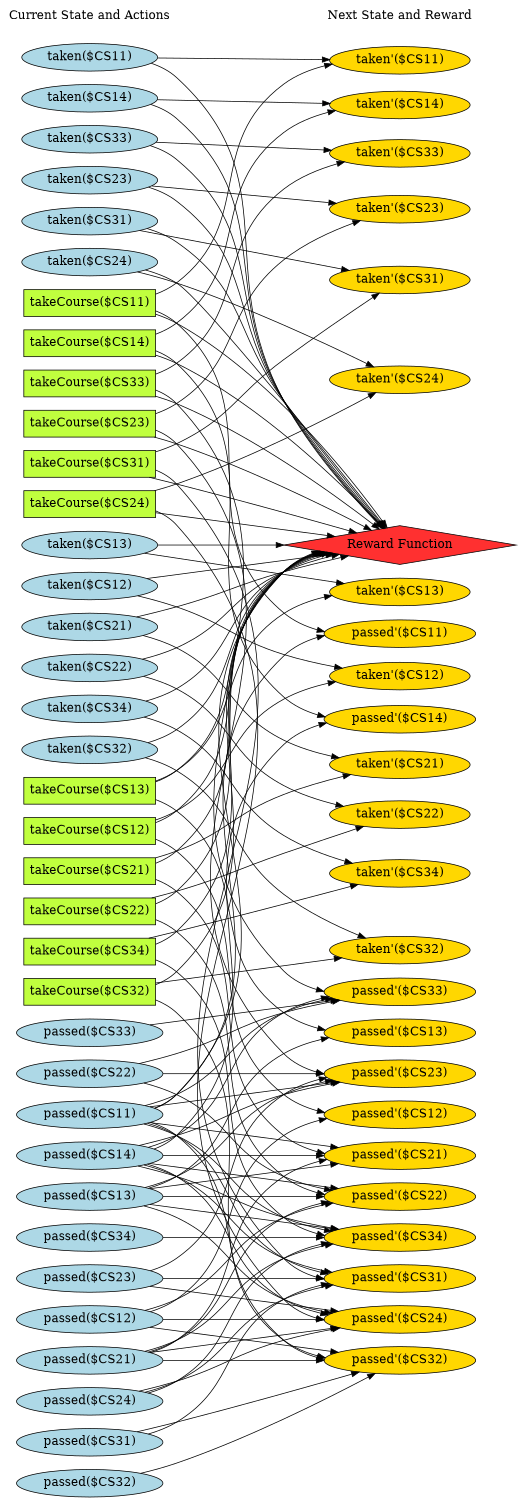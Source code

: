 digraph G {
	graph [bb="0,0,684,2001",
		fontname=Helvetica,
		fontsize=16,
		rankdir=LR,
		ranksep=2.00,
		ratio=auto,
		size="7.5,10"
	];
	node [fontsize=16,
		label="\N"
	];
	{
		graph [rank=same];
		"takeCourse($CS23)"		 [color=black,
			fillcolor=olivedrab1,
			height=0.5,
			pos="114,1330",
			shape=box,
			style=filled,
			width=2.3889];
		"takeCourse($CS11)"		 [color=black,
			fillcolor=olivedrab1,
			height=0.5,
			pos="114,1546",
			shape=box,
			style=filled,
			width=2.3889];
		"taken($CS14)"		 [color=black,
			fillcolor=lightblue,
			height=0.51069,
			pos="114,1819",
			shape=ellipse,
			style=filled,
			width=2.4552];
		"taken($CS34)"		 [color=black,
			fillcolor=lightblue,
			height=0.51069,
			pos="114,1111",
			shape=ellipse,
			style=filled,
			width=2.4552];
		"taken($CS22)"		 [color=black,
			fillcolor=lightblue,
			height=0.51069,
			pos="114,1056",
			shape=ellipse,
			style=filled,
			width=2.4552];
		"takeCourse($CS31)"		 [color=black,
			fillcolor=olivedrab1,
			height=0.5,
			pos="114,1438",
			shape=box,
			style=filled,
			width=2.3889];
		"passed($CS14)"		 [color=black,
			fillcolor=lightblue,
			height=0.51069,
			pos="114,238",
			shape=ellipse,
			style=filled,
			width=2.6517];
		"passed($CS34)"		 [color=black,
			fillcolor=lightblue,
			height=0.51069,
			pos="114,128",
			shape=ellipse,
			style=filled,
			width=2.6517];
		"passed($CS22)"		 [color=black,
			fillcolor=lightblue,
			height=0.51069,
			pos="114,73",
			shape=ellipse,
			style=filled,
			width=2.6517];
		"taken($CS31)"		 [color=black,
			fillcolor=lightblue,
			height=0.51069,
			pos="114,1764",
			shape=ellipse,
			style=filled,
			width=2.4552];
		"takeCourse($CS12)"		 [color=black,
			fillcolor=olivedrab1,
			height=0.5,
			pos="114,1600",
			shape=box,
			style=filled,
			width=2.3889];
		"takeCourse($CS24)"		 [color=black,
			fillcolor=olivedrab1,
			height=0.5,
			pos="114,1384",
			shape=box,
			style=filled,
			width=2.3889];
		"taken($CS23)"		 [color=black,
			fillcolor=lightblue,
			height=0.51069,
			pos="114,1654",
			shape=ellipse,
			style=filled,
			width=2.4552];
		"takeCourse($CS32)"		 [color=black,
			fillcolor=olivedrab1,
			height=0.5,
			pos="114,947",
			shape=box,
			style=filled,
			width=2.3889];
		"taken($CS11)"		 [color=black,
			fillcolor=lightblue,
			height=0.51069,
			pos="114,1874",
			shape=ellipse,
			style=filled,
			width=2.4552];
		"passed($CS23)"		 [color=black,
			fillcolor=lightblue,
			height=0.51069,
			pos="114,348",
			shape=ellipse,
			style=filled,
			width=2.6517];
		"passed($CS11)"		 [color=black,
			fillcolor=lightblue,
			height=0.51069,
			pos="114,458",
			shape=ellipse,
			style=filled,
			width=2.6517];
		"passed($CS31)"		 [color=black,
			fillcolor=lightblue,
			height=0.51069,
			pos="114,568",
			shape=ellipse,
			style=filled,
			width=2.6517];
		"takeCourse($CS33)"		 [color=black,
			fillcolor=olivedrab1,
			height=0.5,
			pos="114,677",
			shape=box,
			style=filled,
			width=2.3889];
		"takeCourse($CS13)"		 [color=black,
			fillcolor=olivedrab1,
			height=0.5,
			pos="114,893",
			shape=box,
			style=filled,
			width=2.3889];
		"Current State and Actions"		 [color=black,
			fillcolor=white,
			height=0.5,
			pos="114,1983",
			shape=plaintext,
			style=bold,
			width=3.1528];
		"taken($CS24)"		 [color=black,
			fillcolor=lightblue,
			height=0.51069,
			pos="114,1709",
			shape=ellipse,
			style=filled,
			width=2.4552];
		"taken($CS12)"		 [color=black,
			fillcolor=lightblue,
			height=0.51069,
			pos="114,1929",
			shape=ellipse,
			style=filled,
			width=2.4552];
		"takeCourse($CS21)"		 [color=black,
			fillcolor=olivedrab1,
			height=0.5,
			pos="114,839",
			shape=box,
			style=filled,
			width=2.3889];
		"taken($CS32)"		 [color=black,
			fillcolor=lightblue,
			height=0.51069,
			pos="114,1221",
			shape=ellipse,
			style=filled,
			width=2.4552];
		"passed($CS24)"		 [color=black,
			fillcolor=lightblue,
			height=0.51069,
			pos="114,403",
			shape=ellipse,
			style=filled,
			width=2.6517];
		"passed($CS12)"		 [color=black,
			fillcolor=lightblue,
			height=0.51069,
			pos="114,513",
			shape=ellipse,
			style=filled,
			width=2.6517];
		"passed($CS32)"		 [color=black,
			fillcolor=lightblue,
			height=0.51069,
			pos="114,623",
			shape=ellipse,
			style=filled,
			width=2.6517];
		"takeCourse($CS34)"		 [color=black,
			fillcolor=olivedrab1,
			height=0.5,
			pos="114,785",
			shape=box,
			style=filled,
			width=2.3889];
		"takeCourse($CS22)"		 [color=black,
			fillcolor=olivedrab1,
			height=0.5,
			pos="114,731",
			shape=box,
			style=filled,
			width=2.3889];
		"takeCourse($CS14)"		 [color=black,
			fillcolor=olivedrab1,
			height=0.5,
			pos="114,1492",
			shape=box,
			style=filled,
			width=2.3889];
		"taken($CS13)"		 [color=black,
			fillcolor=lightblue,
			height=0.51069,
			pos="114,1276",
			shape=ellipse,
			style=filled,
			width=2.4552];
		"taken($CS33)"		 [color=black,
			fillcolor=lightblue,
			height=0.51069,
			pos="114,1001",
			shape=ellipse,
			style=filled,
			width=2.4552];
		"taken($CS21)"		 [color=black,
			fillcolor=lightblue,
			height=0.51069,
			pos="114,1166",
			shape=ellipse,
			style=filled,
			width=2.4552];
		"passed($CS13)"		 [color=black,
			fillcolor=lightblue,
			height=0.51069,
			pos="114,183",
			shape=ellipse,
			style=filled,
			width=2.6517];
		"passed($CS33)"		 [color=black,
			fillcolor=lightblue,
			height=0.51069,
			pos="114,18",
			shape=ellipse,
			style=filled,
			width=2.6517];
		"passed($CS21)"		 [color=black,
			fillcolor=lightblue,
			height=0.51069,
			pos="114,293",
			shape=ellipse,
			style=filled,
			width=2.6517];
	}
	{
		graph [rank=same];
		"taken'($CS14)"		 [color=black,
			fillcolor=gold1,
			height=0.51069,
			pos="528,1577",
			shape=ellipse,
			style=filled,
			width=2.5534];
		"taken'($CS34)"		 [color=black,
			fillcolor=gold1,
			height=0.51069,
			pos="528,792",
			shape=ellipse,
			style=filled,
			width=2.5534];
		"taken'($CS22)"		 [color=black,
			fillcolor=gold1,
			height=0.51069,
			pos="528,735",
			shape=ellipse,
			style=filled,
			width=2.5534];
		"Next State and Reward"		 [color=black,
			fillcolor=white,
			height=0.5,
			pos="528,1983",
			shape=plaintext,
			style=bold,
			width=2.8194];
		"Reward Function"		 [color=black,
			fillcolor=firebrick1,
			height=0.72222,
			pos="528,1276",
			shape=diamond,
			style=filled,
			width=4.3333];
		"passed'($CS14)"		 [color=black,
			fillcolor=gold1,
			height=0.51069,
			pos="528,623",
			shape=ellipse,
			style=filled,
			width=2.7499];
		"passed'($CS34)"		 [color=black,
			fillcolor=gold1,
			height=0.51069,
			pos="528,293",
			shape=ellipse,
			style=filled,
			width=2.7499];
		"passed'($CS22)"		 [color=black,
			fillcolor=gold1,
			height=0.51069,
			pos="528,183",
			shape=ellipse,
			style=filled,
			width=2.7499];
		"taken'($CS13)"		 [color=black,
			fillcolor=gold1,
			height=0.51069,
			pos="528,1083",
			shape=ellipse,
			style=filled,
			width=2.5534];
		"taken'($CS21)"		 [color=black,
			fillcolor=gold1,
			height=0.51069,
			pos="528,852",
			shape=ellipse,
			style=filled,
			width=2.5534];
		"taken'($CS33)"		 [color=black,
			fillcolor=gold1,
			height=0.51069,
			pos="528,679",
			shape=ellipse,
			style=filled,
			width=2.5534];
		"passed'($CS13)"		 [color=black,
			fillcolor=gold1,
			height=0.51069,
			pos="528,403",
			shape=ellipse,
			style=filled,
			width=2.7499];
		"passed'($CS33)"		 [color=black,
			fillcolor=gold1,
			height=0.51069,
			pos="528,128",
			shape=ellipse,
			style=filled,
			width=2.7499];
		"passed'($CS21)"		 [color=black,
			fillcolor=gold1,
			height=0.51069,
			pos="528,348",
			shape=ellipse,
			style=filled,
			width=2.7499];
		"taken'($CS24)"		 [color=black,
			fillcolor=gold1,
			height=0.51069,
			pos="528,1408",
			shape=ellipse,
			style=filled,
			width=2.5534];
		"taken'($CS32)"		 [color=black,
			fillcolor=gold1,
			height=0.51069,
			pos="528,990",
			shape=ellipse,
			style=filled,
			width=2.5534];
		"taken'($CS12)"		 [color=black,
			fillcolor=gold1,
			height=0.51069,
			pos="528,1924",
			shape=ellipse,
			style=filled,
			width=2.5534];
		"passed'($CS24)"		 [color=black,
			fillcolor=gold1,
			height=0.51069,
			pos="528,458",
			shape=ellipse,
			style=filled,
			width=2.7499];
		"passed'($CS12)"		 [color=black,
			fillcolor=gold1,
			height=0.51069,
			pos="528,1213",
			shape=ellipse,
			style=filled,
			width=2.7499];
		"passed'($CS32)"		 [color=black,
			fillcolor=gold1,
			height=0.51069,
			pos="528,568",
			shape=ellipse,
			style=filled,
			width=2.7499];
		"taken'($CS31)"		 [color=black,
			fillcolor=gold1,
			height=0.51069,
			pos="528,1483",
			shape=ellipse,
			style=filled,
			width=2.5534];
		"taken'($CS23)"		 [color=black,
			fillcolor=gold1,
			height=0.51069,
			pos="528,1343",
			shape=ellipse,
			style=filled,
			width=2.5534];
		"taken'($CS11)"		 [color=black,
			fillcolor=gold1,
			height=0.51069,
			pos="528,1711",
			shape=ellipse,
			style=filled,
			width=2.5534];
		"passed'($CS31)"		 [color=black,
			fillcolor=gold1,
			height=0.51069,
			pos="528,513",
			shape=ellipse,
			style=filled,
			width=2.7499];
		"passed'($CS23)"		 [color=black,
			fillcolor=gold1,
			height=0.51069,
			pos="528,238",
			shape=ellipse,
			style=filled,
			width=2.7499];
		"passed'($CS11)"		 [color=black,
			fillcolor=gold1,
			height=0.51069,
			pos="528,916",
			shape=ellipse,
			style=filled,
			width=2.7499];
	}
	"takeCourse($CS23)" -> "Reward Function"	 [pos="e,439.97,1287.4 200.37,1318.8 267.2,1310.1 360.19,1297.9 429.86,1288.7"];
	"takeCourse($CS23)" -> "passed'($CS23)"	 [color=black,
		pos="e,429.03,237.21 200.24,1321.6 210.73,1317.4 220.41,1311.4 228,1303 540.76,958.48 49.745,601.66 372,266 384.7,252.77 401.39,244.55\
 419.1,239.62",
		style=solid];
	"takeCourse($CS23)" -> "taken'($CS23)"	 [color=black,
		pos="e,437.11,1340.2 200.37,1332.7 266.3,1334.8 357.69,1337.7 427.04,1339.8",
		style=solid];
	"takeCourse($CS11)" -> "Reward Function"	 [pos="e,439.57,1287.3 200.23,1532.8 210.05,1529.2 219.56,1524.7 228,1519 319.66,1457.1 280.9,1378.7 372,1316 389.11,1304.2 409.45,1295.9\
 429.67,1290"];
	"takeCourse($CS11)" -> "passed'($CS11)"	 [color=black,
		pos="e,442.55,925.41 200.23,1536.5 210.53,1532.3 220.15,1526.7 228,1519 410.2,1340.2 195.24,1147.2 372,963 388.27,946.05 410.43,935.15\
 432.91,928.17",
		style=solid];
	"takeCourse($CS11)" -> "taken'($CS11)"	 [color=black,
		pos="e,495.56,1694 198.85,1564.1 208.76,1566.8 218.66,1569.8 228,1573 323.69,1606.1 430.12,1659.5 486.6,1689.2",
		style=solid];
	"taken($CS14)" -> "Reward Function"	 [pos="e,428.69,1285.5 193.36,1810.8 206.13,1806.5 218.33,1800.2 228,1791 387.95,1639.1 212.79,1468.7 372,1316 385.12,1303.4 401.64,1294.7\
 418.99,1288.6"];
	"taken($CS14)" -> "taken'($CS14)"	 [color=black,
		pos="e,501.03,1594.5 181.35,1807.2 197.07,1803.2 213.47,1797.9 228,1791 300.11,1757 307.18,1730.4 372,1684 413.06,1654.6 461.01,1621.7\
 492.58,1600.3",
		style=solid];
	"taken($CS34)" -> "Reward Function"	 [pos="e,446.64,1263.5 180.93,1123 196.73,1127.1 213.28,1132.3 228,1139 299.15,1171.4 300.62,1208.1 372,1240 392.23,1249 415.01,1255.9 \
436.74,1261.2"];
	"taken($CS34)" -> "taken'($CS34)"	 [color=black,
		pos="e,439.93,797.33 190.06,1101.6 203.6,1097.4 216.92,1091.5 228,1083 332.36,1003.3 266.34,902.97 372,825 388.91,812.52 409.54,804.55\
 430.15,799.51",
		style=solid];
	"taken($CS22)" -> "Reward Function"	 [pos="e,438.28,1264.9 185.61,1066.8 200.25,1070.8 215.13,1076.4 228,1084 309.21,1132 290.44,1192.6 372,1240 389.16,1250 408.9,1257.2 428.42\
,1262.4"];
	"taken($CS22)" -> "taken'($CS22)"	 [color=black,
		pos="e,437.91,738.73 190.11,1046.6 203.65,1042.5 216.95,1036.5 228,1028 333.57,946.68 264.36,843.57 372,765 388.29,753.11 408.02,745.58\
 427.86,740.88",
		style=solid];
	"takeCourse($CS31)" -> "passed'($CS31)"	 [color=black,
		pos="e,428.92,512.58 200.04,1429.4 210.56,1425.2 220.3,1419.3 228,1411 495.19,1124.3 96.908,820.16 372,541 384.79,528.02 401.43,519.9\
 419.05,514.99",
		style=solid];
	"takeCourse($CS31)" -> "Reward Function"	 [pos="e,453.56,1289.7 200.28,1421 209.79,1418.1 219.21,1414.8 228,1411 298.35,1380.5 301.92,1347.1 372,1316 394.45,1306 419.87,1298.2 \
443.53,1292.2"];
	"takeCourse($CS31)" -> "taken'($CS31)"	 [color=black,
		pos="e,446.99,1474.3 200.37,1447.3 269.45,1454.9 366.47,1465.5 436.81,1473.1",
		style=solid];
	"passed($CS14)" -> "passed'($CS31)"	 [color=black,
		pos="e,432.21,508.27 191.64,248.73 204.52,252.78 217.19,258.35 228,266 323.08,333.31 274.81,420.78 372,485 387.01,494.92 404.55,501.59\
 422.33,506.03",
		style=solid];
	"passed($CS14)" -> "passed'($CS14)"	 [color=black,
		pos="e,429.87,620.22 194.53,247.85 206.67,252.02 218.34,257.86 228,266 350.02,368.9 246.74,496.07 372,595 385.81,605.91 402.48,613.1 \
419.69,617.76",
		style=solid];
	"passed($CS14)" -> "passed'($CS24)"	 [color=black,
		pos="e,434.95,451.76 188.73,249.39 202.39,253.38 216.09,258.75 228,266 310.87,316.42 287.56,382.27 372,430 388.14,439.12 406.61,445.38\
 425.04,449.65",
		style=solid];
	"passed($CS14)" -> "passed'($CS23)"	 [color=black,
		pos="e,428.98,238 209.52,238 271.87,238 353.73,238 418.7,238",
		style=solid];
	"passed($CS14)" -> "passed'($CS34)"	 [color=black,
		pos="e,447.23,282.35 192.98,248.41 262.49,257.69 364.24,271.27 437.14,281",
		style=solid];
	"passed($CS14)" -> "passed'($CS22)"	 [color=black,
		pos="e,447.23,193.65 192.98,227.59 262.49,218.31 364.24,204.73 437.14,195",
		style=solid];
	"passed($CS14)" -> "passed'($CS33)"	 [color=black,
		pos="e,449.52,139.18 176.35,224.17 193.2,220 211.4,215.15 228,210 293.28,189.75 306.1,174.15 372,156 393.6,150.05 417.26,145.04 439.44\
,140.98",
		style=solid];
	"passed($CS14)" -> "passed'($CS21)"	 [color=black,
		pos="e,449.52,336.82 176.35,251.83 193.2,256 211.4,260.85 228,266 293.28,286.25 306.1,301.85 372,320 393.6,325.95 417.26,330.96 439.44\
,335.02",
		style=solid];
	"passed($CS34)" -> "passed'($CS34)"	 [color=black,
		pos="e,440,284.63 184.07,140.4 198.96,144.36 214.32,149.47 228,156 300.44,190.58 298.49,232.76 372,265 390.1,272.94 410.34,278.63 430.06\
,282.7",
		style=solid];
	"passed($CS22)" -> "passed'($CS23)"	 [color=black,
		pos="e,440,229.63 184.07,85.404 198.96,89.362 214.32,94.469 228,101 300.44,135.58 298.49,177.76 372,210 390.1,217.94 410.34,223.63 430.06\
,227.7",
		style=solid];
	"passed($CS22)" -> "passed'($CS22)"	 [color=black,
		pos="e,449.52,171.82 176.35,86.83 193.2,91 211.4,95.85 228,101 293.28,121.25 306.1,136.85 372,155 393.6,160.95 417.26,165.96 439.44,170.02",
		style=solid];
	"passed($CS22)" -> "passed'($CS33)"	 [color=black,
		pos="e,447.23,117.35 192.98,83.41 262.49,92.69 364.24,106.27 437.14,116",
		style=solid];
	"taken($CS31)" -> "Reward Function"	 [pos="e,429.88,1285.7 192.8,1755.6 205.7,1751.3 218.09,1745.1 228,1736 373.5,1602.7 227.15,1450 372,1316 385.51,1303.5 402.41,1294.8 420.03\
,1288.7"];
	"taken($CS31)" -> "taken'($CS31)"	 [color=black,
		pos="e,475.37,1498 187.32,1753.7 201.53,1749.6 215.81,1743.9 228,1736 315.59,1678.9 289.41,1614.1 372,1550 399.79,1528.4 435.59,1512.4\
 465.78,1501.4",
		style=solid];
	"takeCourse($CS12)" -> "Reward Function"	 [pos="e,435.76,1286.7 200.26,1587.8 210.19,1584.1 219.71,1579.3 228,1573 332.44,1494 268.27,1395.9 372,1316 387.73,1303.9 406.75,1295.4\
 425.99,1289.5"];
	"takeCourse($CS12)" -> "passed'($CS12)"	 [color=black,
		pos="e,429.84,1215.7 200.03,1589 210.17,1585.1 219.81,1579.9 228,1573 351.22,1469.6 245.95,1340.9 372,1241 385.79,1230.1 402.45,1222.9\
 419.66,1218.2",
		style=solid];
	"takeCourse($CS12)" -> "taken'($CS12)"	 [color=black,
		pos="e,514.51,1905.9 200.23,1615 209.9,1618.2 219.37,1622.2 228,1627 355.67,1698.1 466.14,1839.1 508.53,1897.6",
		style=solid];
	"takeCourse($CS24)" -> "Reward Function"	 [pos="e,465.06,1291.6 192.31,1366 204.28,1363.1 216.49,1360 228,1357 292.38,1340.2 307.78,1333.4 372,1316 399.11,1308.6 428.98,1300.9 \
455.2,1294.1"];
	"takeCourse($CS24)" -> "taken'($CS24)"	 [color=black,
		pos="e,439.61,1402.9 200.37,1389 267.09,1392.9 359.88,1398.3 429.51,1402.3",
		style=solid];
	"takeCourse($CS24)" -> "passed'($CS24)"	 [color=black,
		pos="e,428.92,457.58 200.05,1375.4 210.56,1371.2 220.3,1365.3 228,1357 495.47,1069.9 96.626,765.5 372,486 384.79,473.02 401.43,464.89\
 419.05,459.98",
		style=solid];
	"taken($CS23)" -> "Reward Function"	 [pos="e,432.97,1286.3 192.32,1645.4 205.2,1641.3 217.7,1635.4 228,1627 345.88,1530.5 255,1413.5 372,1316 386.72,1303.7 404.77,1295.2 423.27\
,1289.2"];
	"taken($CS23)" -> "taken'($CS23)"	 [color=black,
		pos="e,444.43,1350.7 190.78,1644.8 204.04,1640.8 217.06,1635.1 228,1627 329.78,1551.6 270.45,1456.7 372,1381 390.19,1367.4 412.6,1358.7\
 434.67,1353",
		style=solid];
	"takeCourse($CS32)" -> "Reward Function"	 [pos="e,429.23,1266.4 200.06,958.95 210.08,962.71 219.68,967.61 228,974 334.65,1055.8 265.09,1158.5 372,1240 385.87,1250.6 402.31,1258.1\
 419.23,1263.5"];
	"takeCourse($CS32)" -> "taken'($CS32)"	 [color=black,
		pos="e,446.29,981.58 200.37,955.91 269.22,963.1 365.84,973.18 436.12,980.52",
		style=solid];
	"takeCourse($CS32)" -> "passed'($CS32)"	 [color=black,
		pos="e,429.92,570.85 200.26,935.77 210.3,931.9 219.86,926.77 228,920 349.18,819.26 248.06,693.32 372,596 385.84,585.13 402.52,577.96 \
419.74,573.31",
		style=solid];
	"taken($CS11)" -> "Reward Function"	 [pos="e,427.57,1285.4 193.58,1866 206.33,1861.7 218.46,1855.3 228,1846 402.52,1675.3 198.3,1487.5 372,1316 384.76,1303.4 400.95,1294.6\
 418.01,1288.5"];
	"taken($CS11)" -> "taken'($CS11)"	 [color=black,
		pos="e,494.61,1728 176,1861 193.01,1856.8 211.38,1851.8 228,1846 322.82,1813.1 428.75,1761.6 485.59,1732.6",
		style=solid];
	"passed($CS23)" -> "passed'($CS31)"	 [color=black,
		pos="e,440,504.63 184.07,360.4 198.96,364.36 214.32,369.47 228,376 300.44,410.58 298.49,452.76 372,485 390.1,492.94 410.34,498.63 430.06\
,502.7",
		style=solid];
	"passed($CS23)" -> "passed'($CS24)"	 [color=black,
		pos="e,449.52,446.82 176.35,361.83 193.2,366 211.4,370.85 228,376 293.28,396.25 306.1,411.85 372,430 393.6,435.95 417.26,440.96 439.44\
,445.02",
		style=solid];
	"passed($CS23)" -> "passed'($CS23)"	 [color=black,
		pos="e,449.52,249.18 176.35,334.17 193.2,330 211.4,325.15 228,320 293.28,299.75 306.1,284.15 372,266 393.6,260.05 417.26,255.04 439.44\
,250.98",
		style=solid];
	"passed($CS11)" -> "passed'($CS31)"	 [color=black,
		pos="e,447.23,502.35 192.98,468.41 262.49,477.69 364.24,491.27 437.14,501",
		style=solid];
	"passed($CS11)" -> "Reward Function"	 [pos="e,419.66,1268.1 197.91,466.73 209.2,471.08 219.73,477.27 228,486 462.62,733.69 135.57,994.04 372,1240 382.6,1251 395.87,1259 410.15\
,1264.6"];
	"passed($CS11)" -> "passed'($CS23)"	 [color=black,
		pos="e,434.95,244.24 188.73,446.61 202.39,442.62 216.09,437.25 228,430 310.87,379.58 287.56,313.73 372,266 388.14,256.88 406.61,250.62\
 425.04,246.35",
		style=solid];
	"passed($CS11)" -> "passed'($CS34)"	 [color=black,
		pos="e,440,301.37 184.07,445.6 198.96,441.64 214.32,436.53 228,430 300.44,395.42 298.49,353.24 372,321 390.1,313.06 410.34,307.37 430.06\
,303.3",
		style=solid];
	"passed($CS11)" -> "passed'($CS11)"	 [color=black,
		pos="e,435.44,909.45 195.55,467.55 207.42,471.77 218.75,477.7 228,486 366.47,610.22 233,755.37 372,879 387.03,892.37 406.03,901.13 425.53\
,906.82",
		style=solid];
	"passed($CS11)" -> "passed'($CS33)"	 [color=black,
		pos="e,430.54,131.66 193.46,447.75 205.86,443.63 217.9,437.92 228,430 336.26,345.12 261.07,237.36 372,156 386.19,145.59 403.05,138.65\
 420.33,134.08",
		style=solid];
	"passed($CS11)" -> "passed'($CS21)"	 [color=black,
		pos="e,449.52,359.18 176.35,444.17 193.2,440 211.4,435.15 228,430 293.28,409.75 306.1,394.15 372,376 393.6,370.05 417.26,365.04 439.44\
,360.98",
		style=solid];
	"passed($CS11)" -> "passed'($CS32)"	 [color=black,
		pos="e,449.52,556.82 176.35,471.83 193.2,476 211.4,480.85 228,486 293.28,506.25 306.1,521.85 372,540 393.6,545.95 417.26,550.96 439.44\
,555.02",
		style=solid];
	"passed($CS31)" -> "passed'($CS31)"	 [color=black,
		pos="e,447.23,523.65 192.98,557.59 262.49,548.31 364.24,534.73 437.14,525",
		style=solid];
	"passed($CS31)" -> "passed'($CS32)"	 [color=black,
		pos="e,428.98,568 209.52,568 271.87,568 353.73,568 418.7,568",
		style=solid];
	"takeCourse($CS33)" -> "Reward Function"	 [pos="e,421.65,1267.6 200.17,686.61 210.47,690.71 220.12,696.34 228,704 404.84,875.97 194.62,1068.6 372,1240 383.24,1250.9 397.09,1258.7\
 411.85,1264.3"];
	"takeCourse($CS33)" -> "passed'($CS33)"	 [color=black,
		pos="e,428.99,129.17 200.02,667.24 210.35,663.16 220.04,657.58 228,650 393.63,492.31 202.03,309.01 372,156 385.29,144.04 401.9,136.36\
 419.28,131.56",
		style=solid];
	"takeCourse($CS33)" -> "taken'($CS33)"	 [color=black,
		pos="e,436.03,678.56 200.37,677.41 265.96,677.73 356.76,678.17 425.98,678.51",
		style=solid];
	"takeCourse($CS13)" -> "Reward Function"	 [pos="e,426.5,1266.7 200.23,904.26 210.28,908.13 219.84,913.25 228,920 348.16,1019.4 251.53,1141 372,1240 385.02,1250.7 400.64,1258.4 \
416.89,1263.8"];
	"takeCourse($CS13)" -> "taken'($CS13)"	 [color=black,
		pos="e,483.54,1067.1 200.01,909.8 209.62,912.73 219.13,916.11 228,920 298.66,951.02 304.19,980.16 372,1017 404.81,1034.8 443.45,1051.3\
 473.94,1063.3",
		style=solid];
	"takeCourse($CS13)" -> "passed'($CS13)"	 [color=black,
		pos="e,429.36,404.59 200.05,882.86 210.31,878.83 219.98,873.37 228,866 378,728.26 218.21,564.5 372,431 385.5,419.28 402.22,411.72 419.63\
,406.96",
		style=solid];
	"Current State and Actions" -> "Next State and Reward"	 [color=black,
		pos="e,426.16,1983 227.58,1983 286.25,1983 357.75,1983 416.16,1983",
		style=invis];
	"taken($CS24)" -> "Reward Function"	 [pos="e,431.17,1286 192.17,1700.3 205.21,1696.1 217.81,1689.9 228,1681 359.23,1566.1 241.33,1431.5 372,1316 385.97,1303.7 403.26,1295 \
421.17,1289"];
	"taken($CS24)" -> "taken'($CS24)"	 [color=black,
		pos="e,455.36,1419.2 188.77,1699.3 202.65,1695.2 216.42,1689.3 228,1681 324.48,1611.8 277.55,1527.9 372,1456 393.27,1439.8 420.07,1429\
 445.38,1421.9",
		style=solid];
	"taken($CS12)" -> "Reward Function"	 [pos="e,426.9,1285.2 194.05,1921.1 206.68,1916.8 218.65,1910.4 228,1901 417.19,1711.5 183.73,1506.4 372,1316 384.41,1303.4 400.21,1294.7\
 416.95,1288.5"];
	"taken($CS12)" -> "taken'($CS12)"	 [color=black,
		pos="e,436.19,1925.1 202.37,1927.9 267.76,1927.1 357.32,1926.1 425.81,1925.2",
		style=solid];
	"takeCourse($CS21)" -> "Reward Function"	 [pos="e,424.75,1267.1 200.01,849.62 210.22,853.58 219.88,858.89 228,866 362.04,983.3 237.59,1123.1 372,1240 384.34,1250.7 399.27,1258.4\
 414.92,1263.9"];
	"takeCourse($CS21)" -> "taken'($CS21)"	 [color=black,
		pos="e,437.11,849.16 200.37,841.69 266.3,843.77 357.69,846.66 427.04,848.85",
		style=solid];
	"takeCourse($CS21)" -> "passed'($CS21)"	 [color=black,
		pos="e,429.35,349.58 200.06,828.86 210.32,824.83 219.98,819.37 228,812 378.26,673.92 217.94,509.83 372,376 385.5,364.27 402.21,356.71\
 419.62,351.95",
		style=solid];
	"taken($CS32)" -> "Reward Function"	 [pos="e,440.79,1264.5 188.66,1230.8 256.19,1239.8 356.63,1253.3 430.54,1263.1"];
	"taken($CS32)" -> "taken'($CS32)"	 [color=black,
		pos="e,478.67,1005.5 184.06,1209.9 199.1,1205.9 214.53,1200.4 228,1193 305.45,1150.5 298.18,1104.5 372,1056 401.99,1036.3 438.85,1020.3\
 469.1,1009",
		style=solid];
	"passed($CS24)" -> "passed'($CS31)"	 [color=black,
		pos="e,449.52,501.82 176.35,416.83 193.2,421 211.4,425.85 228,431 293.28,451.25 306.1,466.85 372,485 393.6,490.95 417.26,495.96 439.44\
,500.02",
		style=solid];
	"passed($CS24)" -> "passed'($CS24)"	 [color=black,
		pos="e,447.23,447.35 192.98,413.41 262.49,422.69 364.24,436.27 437.14,446",
		style=solid];
	"passed($CS24)" -> "passed'($CS34)"	 [color=black,
		pos="e,449.52,304.18 176.35,389.17 193.2,385 211.4,380.15 228,375 293.28,354.75 306.1,339.15 372,321 393.6,315.05 417.26,310.04 439.44\
,305.98",
		style=solid];
	"passed($CS12)" -> "passed'($CS24)"	 [color=black,
		pos="e,447.23,468.65 192.98,502.59 262.49,493.31 364.24,479.73 437.14,470",
		style=solid];
	"passed($CS12)" -> "passed'($CS12)"	 [color=black,
		pos="e,486.48,1196.3 197.17,522.06 208.63,526.36 219.4,532.45 228,541 412.92,725 221.26,897.1 372,1110 398.39,1147.3 442.9,1174.8 477.47\
,1192",
		style=solid];
	"passed($CS12)" -> "passed'($CS22)"	 [color=black,
		pos="e,430.54,186.66 193.46,502.75 205.86,498.63 217.9,492.92 228,485 336.26,400.12 261.07,292.36 372,211 386.19,200.59 403.05,193.65\
 420.33,189.08",
		style=solid];
	"passed($CS12)" -> "passed'($CS32)"	 [color=black,
		pos="e,447.23,557.35 192.98,523.41 262.49,532.69 364.24,546.27 437.14,556",
		style=solid];
	"passed($CS32)" -> "passed'($CS32)"	 [color=black,
		pos="e,447.23,578.65 192.98,612.59 262.49,603.31 364.24,589.73 437.14,580",
		style=solid];
	"takeCourse($CS34)" -> "Reward Function"	 [pos="e,423.5,1267.3 200.02,795.18 210.28,799.2 219.96,804.65 228,812 376.16,947.39 223.41,1105.1 372,1240 383.94,1250.8 398.5,1258.6 \
413.85,1264.1"];
	"takeCourse($CS34)" -> "passed'($CS34)"	 [color=black,
		pos="e,429.34,294.58 200.06,774.87 210.32,770.84 219.98,765.37 228,758 378.53,619.58 217.67,455.16 372,321 385.49,309.27 402.21,301.7\
 419.62,296.94",
		style=solid];
	"takeCourse($CS34)" -> "taken'($CS34)"	 [color=black,
		pos="e,436.39,790.46 200.37,786.45 266.08,787.57 357.07,789.11 426.33,790.29",
		style=solid];
	"takeCourse($CS22)" -> "Reward Function"	 [pos="e,422.35,1267.5 200.26,740.92 210.48,744.99 220.09,750.52 228,758 390.44,911.62 209.07,1086.9 372,1240 383.48,1250.8 397.53,1258.6\
 412.44,1264.1"];
	"takeCourse($CS22)" -> "passed'($CS22)"	 [color=black,
		pos="e,428.99,184.18 200.01,721.23 210.34,717.15 220.04,711.58 228,704 393.37,546.65 202.31,363.68 372,211 385.29,199.04 401.91,191.36\
 419.28,186.56",
		style=solid];
	"takeCourse($CS22)" -> "taken'($CS22)"	 [color=black,
		pos="e,436.03,734.12 200.37,731.83 265.96,732.47 356.76,733.35 425.98,734.02",
		style=solid];
	"takeCourse($CS14)" -> "Reward Function"	 [pos="e,445.27,1288.3 200.03,1477.3 209.78,1474 219.33,1469.9 228,1465 307.99,1419.4 292.42,1362.4 372,1316 391.26,1304.8 413.67,1296.7\
 435.36,1290.8"];
	"takeCourse($CS14)" -> "taken'($CS14)"	 [color=black,
		pos="e,463.61,1563.9 200.37,1509.6 275.06,1525 382.43,1547.2 453.41,1561.8",
		style=solid];
	"takeCourse($CS14)" -> "passed'($CS14)"	 [color=black,
		pos="e,429,623.38 200.24,1483.2 210.66,1479 220.32,1473.1 228,1465 479.68,1198 113.78,912.73 372,652 384.84,639.03 401.5,630.85 419.13\
,625.85",
		style=solid];
	"taken($CS13)" -> "Reward Function"	 [pos="e,371.71,1276 202.63,1276 248.89,1276 307.21,1276 361.6,1276"];
	"taken($CS13)" -> "taken'($CS13)"	 [color=black,
		pos="e,500.94,1100.5 178.08,1263.5 194.59,1259.3 212.19,1254.2 228,1248 328.92,1208.4 438.19,1141.2 492.41,1106",
		style=solid];
	"taken($CS33)" -> "Reward Function"	 [pos="e,432.6,1265.7 188.28,1010.9 202.28,1015 216.22,1020.8 228,1029 321.23,1093.8 278.3,1175.9 372,1240 387.1,1250.3 404.76,1257.7 422.65\
,1263"];
	"taken($CS33)" -> "taken'($CS33)"	 [color=black,
		pos="e,437.09,682.19 191.3,992.03 204.43,988 217.28,982.23 228,974 334.65,892.15 263.36,787.18 372,708 388.09,696.28 407.54,688.87 427.15\
,684.28",
		style=solid];
	"taken($CS21)" -> "Reward Function"	 [pos="e,458.8,1261.4 172.97,1179.6 190.7,1183.9 210.21,1189 228,1194 292.64,1212.3 307.22,1222.2 372,1240 396.81,1246.8 424.1,1253.5 448.76\
,1259.1"];
	"taken($CS21)" -> "taken'($CS21)"	 [color=black,
		pos="e,443.2,859.29 189.66,1156.5 203.31,1152.4 216.77,1146.4 228,1138 330.18,1061.2 269.49,965.39 372,889 389.79,875.74 411.66,867.16\
 433.29,861.62",
		style=solid];
	"passed($CS13)" -> "passed'($CS13)"	 [color=black,
		pos="e,434.95,396.76 188.73,194.39 202.39,198.38 216.09,203.75 228,211 310.87,261.42 287.56,327.27 372,375 388.14,384.12 406.61,390.38\
 425.04,394.65",
		style=solid];
	"passed($CS13)" -> "passed'($CS24)"	 [color=black,
		pos="e,432.21,453.27 191.64,193.73 204.52,197.78 217.19,203.35 228,211 323.08,278.31 274.81,365.78 372,430 387.01,439.92 404.55,446.59\
 422.33,451.03",
		style=solid];
	"passed($CS13)" -> "passed'($CS23)"	 [color=black,
		pos="e,447.23,227.35 192.98,193.41 262.49,202.69 364.24,216.27 437.14,226",
		style=solid];
	"passed($CS13)" -> "passed'($CS34)"	 [color=black,
		pos="e,449.52,281.82 176.35,196.83 193.2,201 211.4,205.85 228,211 293.28,231.25 306.1,246.85 372,265 393.6,270.95 417.26,275.96 439.44\
,280.02",
		style=solid];
	"passed($CS13)" -> "passed'($CS22)"	 [color=black,
		pos="e,428.98,183 209.52,183 271.87,183 353.73,183 418.7,183",
		style=solid];
	"passed($CS13)" -> "passed'($CS21)"	 [color=black,
		pos="e,440,339.63 184.07,195.4 198.96,199.36 214.32,204.47 228,211 300.44,245.58 298.49,287.76 372,320 390.1,327.94 410.34,333.63 430.06\
,337.7",
		style=solid];
	"passed($CS33)" -> "passed'($CS33)"	 [color=black,
		pos="e,473.09,112.78 173.72,32.257 191.21,36.582 210.4,41.407 228,46 309.4,67.244 402.86,93.114 463.31,110.04",
		style=solid];
	"passed($CS21)" -> "passed'($CS24)"	 [color=black,
		pos="e,440,449.63 184.07,305.4 198.96,309.36 214.32,314.47 228,321 300.44,355.58 298.49,397.76 372,430 390.1,437.94 410.34,443.63 430.06\
,447.7",
		style=solid];
	"passed($CS21)" -> "passed'($CS34)"	 [color=black,
		pos="e,428.98,293 209.52,293 271.87,293 353.73,293 418.7,293",
		style=solid];
	"passed($CS21)" -> "passed'($CS22)"	 [color=black,
		pos="e,449.52,194.18 176.35,279.17 193.2,275 211.4,270.15 228,265 293.28,244.75 306.1,229.15 372,211 393.6,205.05 417.26,200.04 439.44\
,195.98",
		style=solid];
	"passed($CS21)" -> "passed'($CS21)"	 [color=black,
		pos="e,447.23,337.35 192.98,303.41 262.49,312.69 364.24,326.27 437.14,336",
		style=solid];
	"passed($CS21)" -> "passed'($CS32)"	 [color=black,
		pos="e,432.21,563.27 191.64,303.73 204.52,307.78 217.19,313.35 228,321 323.08,388.31 274.81,475.78 372,540 387.01,549.92 404.55,556.59\
 422.33,561.03",
		style=solid];
}
